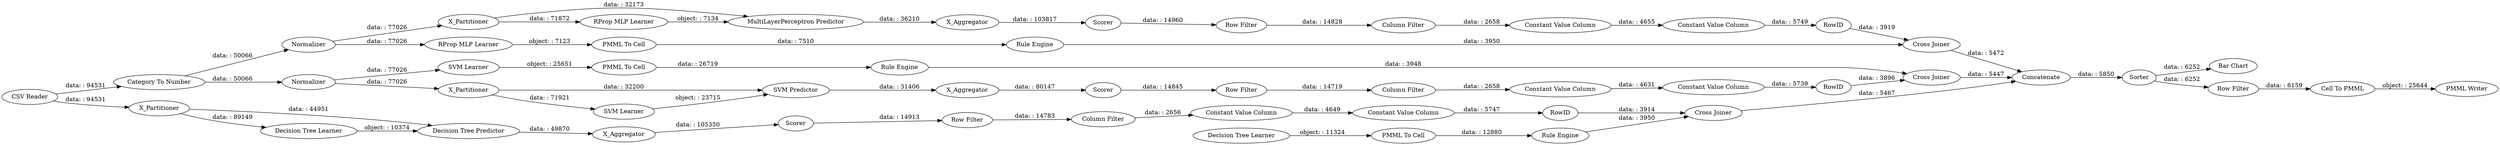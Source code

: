 digraph {
	"1556253933555871045_39" [label=Normalizer]
	"-7502092661023480703_60" [label=Concatenate]
	"6261166940339187789_7" [label=X_Aggregator]
	"-783114689464364621_39" [label="Cross Joiner"]
	"6261166940339187789_39" [label=Scorer]
	"6048869682545800290_33" [label="SVM Learner"]
	"2652452471007566142_293" [label=RowID]
	"1556253933555871045_40" [label=Scorer]
	"2652452471007566142_290" [label="Constant Value Column"]
	"-783114689464364621_7" [label=X_Aggregator]
	"-7502092661023480703_61" [label="PMML Writer"]
	"-7502092661023480703_62" [label="CSV Reader"]
	"1556253933555871045_38" [label="Cross Joiner"]
	"8521964890837155219_294" [label="Column Filter"]
	"2652452471007566142_294" [label="Column Filter"]
	"1556253933555871045_7" [label=X_Aggregator]
	"3322617997265216393_294" [label="Column Filter"]
	"-7502092661023480703_58" [label="Category To Number"]
	"5660187883736958429_28" [label="PMML To Cell"]
	"-7502092661023480703_59" [label="Bar Chart"]
	"3322617997265216393_9" [label="Row Filter"]
	"-7502092661023480703_53" [label="Row Filter"]
	"6261166940339187789_38" [label="Cross Joiner"]
	"6048869682545800290_35" [label="Rule Engine"]
	"3322617997265216393_292" [label="Constant Value Column"]
	"3322617997265216393_293" [label=RowID]
	"-7502092661023480703_54" [label="Cell To PMML"]
	"1556253933555871045_2" [label=X_Partitioner]
	"-783114689464364621_41" [label=Scorer]
	"-1554293856948575806_22" [label="PMML To Cell"]
	"8521964890837155219_9" [label="Row Filter"]
	"8521964890837155219_292" [label="Constant Value Column"]
	"2652452471007566142_9" [label="Row Filter"]
	"-1554293856948575806_35" [label="RProp MLP Learner"]
	"-1554293856948575806_34" [label="Rule Engine"]
	"-783114689464364621_32" [label="SVM Predictor"]
	"6261166940339187789_32" [label="Decision Tree Predictor"]
	"8521964890837155219_290" [label="Constant Value Column"]
	"1556253933555871045_32" [label="MultiLayerPerceptron Predictor"]
	"-7502092661023480703_52" [label=Sorter]
	"3322617997265216393_290" [label="Constant Value Column"]
	"5660187883736958429_33" [label="Decision Tree Learner"]
	"1556253933555871045_31" [label="RProp MLP Learner"]
	"6261166940339187789_31" [label="Decision Tree Learner"]
	"5660187883736958429_34" [label="Rule Engine"]
	"2652452471007566142_292" [label="Constant Value Column"]
	"8521964890837155219_293" [label=RowID]
	"6048869682545800290_34" [label="PMML To Cell"]
	"-783114689464364621_31" [label="SVM Learner"]
	"6261166940339187789_2" [label=X_Partitioner]
	"-783114689464364621_40" [label=Normalizer]
	"-783114689464364621_2" [label=X_Partitioner]
	"6048869682545800290_34" -> "6048869682545800290_35" [label="data: : 26719"]
	"1556253933555871045_2" -> "1556253933555871045_31" [label="data: : 71872"]
	"-783114689464364621_2" -> "-783114689464364621_32" [label="data: : 32200"]
	"6048869682545800290_33" -> "6048869682545800290_34" [label="object: : 25651"]
	"8521964890837155219_9" -> "8521964890837155219_294" [label="data: : 14783"]
	"-1554293856948575806_22" -> "-1554293856948575806_34" [label="data: : 7510"]
	"5660187883736958429_34" -> "6261166940339187789_38" [label="data: : 3950"]
	"-1554293856948575806_34" -> "1556253933555871045_38" [label="data: : 3950"]
	"2652452471007566142_293" -> "1556253933555871045_38" [label="data: : 3919"]
	"1556253933555871045_39" -> "-1554293856948575806_35" [label="data: : 77026"]
	"-783114689464364621_32" -> "-783114689464364621_7" [label="data: : 31406"]
	"-7502092661023480703_52" -> "-7502092661023480703_59" [label="data: : 6252"]
	"8521964890837155219_290" -> "8521964890837155219_292" [label="data: : 4649"]
	"-7502092661023480703_58" -> "1556253933555871045_39" [label="data: : 50066"]
	"6048869682545800290_35" -> "-783114689464364621_39" [label="data: : 3948"]
	"5660187883736958429_33" -> "5660187883736958429_28" [label="object: : 11324"]
	"3322617997265216393_293" -> "-783114689464364621_39" [label="data: : 3896"]
	"-783114689464364621_7" -> "-783114689464364621_41" [label="data: : 80147"]
	"-783114689464364621_41" -> "3322617997265216393_9" [label="data: : 14845"]
	"-783114689464364621_39" -> "-7502092661023480703_60" [label="data: : 5447"]
	"-783114689464364621_40" -> "6048869682545800290_33" [label="data: : 77026"]
	"-7502092661023480703_60" -> "-7502092661023480703_52" [label="data: : 5850"]
	"-7502092661023480703_52" -> "-7502092661023480703_53" [label="data: : 6252"]
	"6261166940339187789_31" -> "6261166940339187789_32" [label="object: : 10374"]
	"-783114689464364621_31" -> "-783114689464364621_32" [label="object: : 23715"]
	"3322617997265216393_294" -> "3322617997265216393_290" [label="data: : 2658"]
	"-7502092661023480703_62" -> "6261166940339187789_2" [label="data: : 94531"]
	"2652452471007566142_294" -> "2652452471007566142_290" [label="data: : 2658"]
	"8521964890837155219_294" -> "8521964890837155219_290" [label="data: : 2656"]
	"6261166940339187789_32" -> "6261166940339187789_7" [label="data: : 49870"]
	"8521964890837155219_293" -> "6261166940339187789_38" [label="data: : 3914"]
	"-783114689464364621_2" -> "-783114689464364621_31" [label="data: : 71921"]
	"2652452471007566142_292" -> "2652452471007566142_293" [label="data: : 5749"]
	"1556253933555871045_40" -> "2652452471007566142_9" [label="data: : 14960"]
	"6261166940339187789_2" -> "6261166940339187789_31" [label="data: : 89149"]
	"2652452471007566142_9" -> "2652452471007566142_294" [label="data: : 14828"]
	"1556253933555871045_2" -> "1556253933555871045_32" [label="data: : 32173"]
	"8521964890837155219_292" -> "8521964890837155219_293" [label="data: : 5747"]
	"-7502092661023480703_53" -> "-7502092661023480703_54" [label="data: : 6159"]
	"-783114689464364621_40" -> "-783114689464364621_2" [label="data: : 77026"]
	"5660187883736958429_28" -> "5660187883736958429_34" [label="data: : 12880"]
	"6261166940339187789_7" -> "6261166940339187789_39" [label="data: : 105350"]
	"1556253933555871045_32" -> "1556253933555871045_7" [label="data: : 36210"]
	"3322617997265216393_290" -> "3322617997265216393_292" [label="data: : 4631"]
	"3322617997265216393_292" -> "3322617997265216393_293" [label="data: : 5739"]
	"-7502092661023480703_54" -> "-7502092661023480703_61" [label="object: : 25644"]
	"-7502092661023480703_62" -> "-7502092661023480703_58" [label="data: : 94531"]
	"1556253933555871045_31" -> "1556253933555871045_32" [label="object: : 7134"]
	"1556253933555871045_39" -> "1556253933555871045_2" [label="data: : 77026"]
	"-7502092661023480703_58" -> "-783114689464364621_40" [label="data: : 50066"]
	"2652452471007566142_290" -> "2652452471007566142_292" [label="data: : 4655"]
	"6261166940339187789_39" -> "8521964890837155219_9" [label="data: : 14913"]
	"-1554293856948575806_35" -> "-1554293856948575806_22" [label="object: : 7123"]
	"1556253933555871045_38" -> "-7502092661023480703_60" [label="data: : 5472"]
	"6261166940339187789_2" -> "6261166940339187789_32" [label="data: : 44951"]
	"1556253933555871045_7" -> "1556253933555871045_40" [label="data: : 103817"]
	"3322617997265216393_9" -> "3322617997265216393_294" [label="data: : 14719"]
	"6261166940339187789_38" -> "-7502092661023480703_60" [label="data: : 5467"]
	rankdir=LR
}
